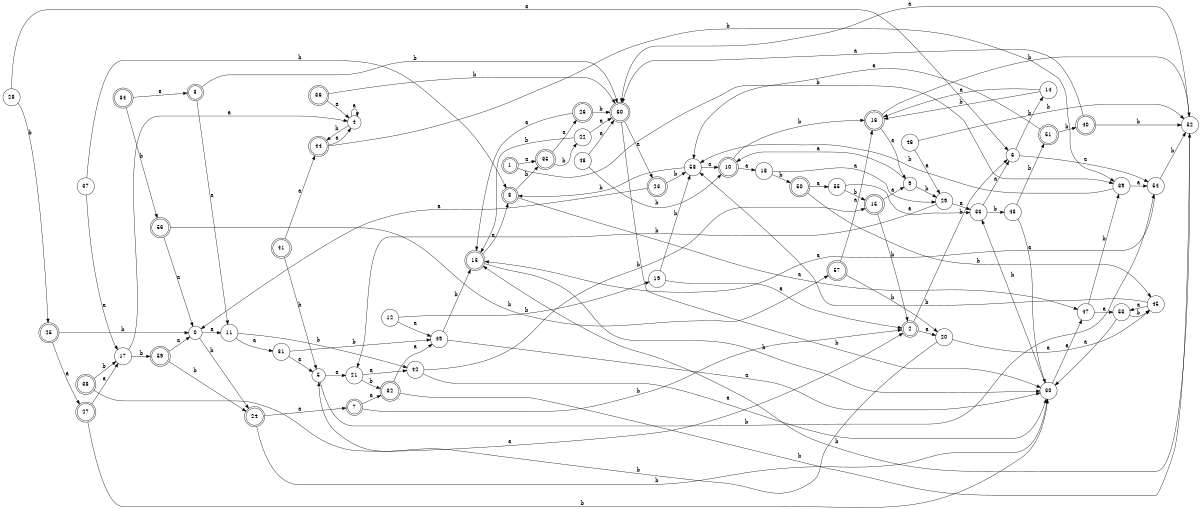 digraph n49_9 {
__start0 [label="" shape="none"];

rankdir=LR;
size="8,5";

s0 [style="filled", color="black", fillcolor="white" shape="circle", label="0"];
s1 [style="rounded,filled", color="black", fillcolor="white" shape="doublecircle", label="1"];
s2 [style="rounded,filled", color="black", fillcolor="white" shape="doublecircle", label="2"];
s3 [style="rounded,filled", color="black", fillcolor="white" shape="doublecircle", label="3"];
s4 [style="filled", color="black", fillcolor="white" shape="circle", label="4"];
s5 [style="filled", color="black", fillcolor="white" shape="circle", label="5"];
s6 [style="filled", color="black", fillcolor="white" shape="circle", label="6"];
s7 [style="rounded,filled", color="black", fillcolor="white" shape="doublecircle", label="7"];
s8 [style="rounded,filled", color="black", fillcolor="white" shape="doublecircle", label="8"];
s9 [style="filled", color="black", fillcolor="white" shape="circle", label="9"];
s10 [style="rounded,filled", color="black", fillcolor="white" shape="doublecircle", label="10"];
s11 [style="filled", color="black", fillcolor="white" shape="circle", label="11"];
s12 [style="filled", color="black", fillcolor="white" shape="circle", label="12"];
s13 [style="rounded,filled", color="black", fillcolor="white" shape="doublecircle", label="13"];
s14 [style="filled", color="black", fillcolor="white" shape="circle", label="14"];
s15 [style="rounded,filled", color="black", fillcolor="white" shape="doublecircle", label="15"];
s16 [style="rounded,filled", color="black", fillcolor="white" shape="doublecircle", label="16"];
s17 [style="filled", color="black", fillcolor="white" shape="circle", label="17"];
s18 [style="filled", color="black", fillcolor="white" shape="circle", label="18"];
s19 [style="filled", color="black", fillcolor="white" shape="circle", label="19"];
s20 [style="filled", color="black", fillcolor="white" shape="circle", label="20"];
s21 [style="filled", color="black", fillcolor="white" shape="circle", label="21"];
s22 [style="filled", color="black", fillcolor="white" shape="circle", label="22"];
s23 [style="rounded,filled", color="black", fillcolor="white" shape="doublecircle", label="23"];
s24 [style="rounded,filled", color="black", fillcolor="white" shape="doublecircle", label="24"];
s25 [style="rounded,filled", color="black", fillcolor="white" shape="doublecircle", label="25"];
s26 [style="rounded,filled", color="black", fillcolor="white" shape="doublecircle", label="26"];
s27 [style="rounded,filled", color="black", fillcolor="white" shape="doublecircle", label="27"];
s28 [style="filled", color="black", fillcolor="white" shape="circle", label="28"];
s29 [style="filled", color="black", fillcolor="white" shape="circle", label="29"];
s30 [style="filled", color="black", fillcolor="white" shape="circle", label="30"];
s31 [style="filled", color="black", fillcolor="white" shape="circle", label="31"];
s32 [style="rounded,filled", color="black", fillcolor="white" shape="doublecircle", label="32"];
s33 [style="filled", color="black", fillcolor="white" shape="circle", label="33"];
s34 [style="rounded,filled", color="black", fillcolor="white" shape="doublecircle", label="34"];
s35 [style="rounded,filled", color="black", fillcolor="white" shape="doublecircle", label="35"];
s36 [style="rounded,filled", color="black", fillcolor="white" shape="doublecircle", label="36"];
s37 [style="filled", color="black", fillcolor="white" shape="circle", label="37"];
s38 [style="rounded,filled", color="black", fillcolor="white" shape="doublecircle", label="38"];
s39 [style="filled", color="black", fillcolor="white" shape="circle", label="39"];
s40 [style="rounded,filled", color="black", fillcolor="white" shape="doublecircle", label="40"];
s41 [style="rounded,filled", color="black", fillcolor="white" shape="doublecircle", label="41"];
s42 [style="filled", color="black", fillcolor="white" shape="circle", label="42"];
s43 [style="filled", color="black", fillcolor="white" shape="circle", label="43"];
s44 [style="rounded,filled", color="black", fillcolor="white" shape="doublecircle", label="44"];
s45 [style="filled", color="black", fillcolor="white" shape="circle", label="45"];
s46 [style="filled", color="black", fillcolor="white" shape="circle", label="46"];
s47 [style="filled", color="black", fillcolor="white" shape="circle", label="47"];
s48 [style="filled", color="black", fillcolor="white" shape="circle", label="48"];
s49 [style="filled", color="black", fillcolor="white" shape="circle", label="49"];
s50 [style="rounded,filled", color="black", fillcolor="white" shape="doublecircle", label="50"];
s51 [style="rounded,filled", color="black", fillcolor="white" shape="doublecircle", label="51"];
s52 [style="filled", color="black", fillcolor="white" shape="circle", label="52"];
s53 [style="filled", color="black", fillcolor="white" shape="circle", label="53"];
s54 [style="filled", color="black", fillcolor="white" shape="circle", label="54"];
s55 [style="filled", color="black", fillcolor="white" shape="circle", label="55"];
s56 [style="rounded,filled", color="black", fillcolor="white" shape="doublecircle", label="56"];
s57 [style="rounded,filled", color="black", fillcolor="white" shape="doublecircle", label="57"];
s58 [style="filled", color="black", fillcolor="white" shape="circle", label="58"];
s59 [style="rounded,filled", color="black", fillcolor="white" shape="doublecircle", label="59"];
s60 [style="rounded,filled", color="black", fillcolor="white" shape="doublecircle", label="60"];
s0 -> s11 [label="a"];
s0 -> s24 [label="b"];
s1 -> s35 [label="a"];
s1 -> s39 [label="b"];
s2 -> s20 [label="a"];
s2 -> s6 [label="b"];
s3 -> s11 [label="a"];
s3 -> s60 [label="b"];
s4 -> s4 [label="a"];
s4 -> s44 [label="b"];
s5 -> s21 [label="a"];
s5 -> s54 [label="b"];
s6 -> s54 [label="a"];
s6 -> s14 [label="b"];
s7 -> s32 [label="a"];
s7 -> s2 [label="b"];
s8 -> s47 [label="a"];
s8 -> s35 [label="b"];
s9 -> s10 [label="a"];
s9 -> s29 [label="b"];
s10 -> s18 [label="a"];
s10 -> s16 [label="b"];
s11 -> s31 [label="a"];
s11 -> s42 [label="b"];
s12 -> s49 [label="a"];
s12 -> s19 [label="b"];
s13 -> s8 [label="a"];
s13 -> s30 [label="b"];
s14 -> s16 [label="a"];
s14 -> s16 [label="b"];
s15 -> s9 [label="a"];
s15 -> s2 [label="b"];
s16 -> s9 [label="a"];
s16 -> s52 [label="b"];
s17 -> s4 [label="a"];
s17 -> s59 [label="b"];
s18 -> s29 [label="a"];
s18 -> s50 [label="b"];
s19 -> s2 [label="a"];
s19 -> s58 [label="b"];
s20 -> s45 [label="a"];
s20 -> s5 [label="b"];
s21 -> s42 [label="a"];
s21 -> s32 [label="b"];
s22 -> s60 [label="a"];
s22 -> s13 [label="b"];
s23 -> s0 [label="a"];
s23 -> s58 [label="b"];
s24 -> s7 [label="a"];
s24 -> s30 [label="b"];
s25 -> s27 [label="a"];
s25 -> s0 [label="b"];
s26 -> s13 [label="a"];
s26 -> s60 [label="b"];
s27 -> s17 [label="a"];
s27 -> s30 [label="b"];
s28 -> s6 [label="a"];
s28 -> s25 [label="b"];
s29 -> s33 [label="a"];
s29 -> s21 [label="b"];
s30 -> s47 [label="a"];
s30 -> s33 [label="b"];
s31 -> s5 [label="a"];
s31 -> s49 [label="b"];
s32 -> s49 [label="a"];
s32 -> s52 [label="b"];
s33 -> s6 [label="a"];
s33 -> s43 [label="b"];
s34 -> s3 [label="a"];
s34 -> s56 [label="b"];
s35 -> s26 [label="a"];
s35 -> s22 [label="b"];
s36 -> s4 [label="a"];
s36 -> s60 [label="b"];
s37 -> s17 [label="a"];
s37 -> s8 [label="b"];
s38 -> s2 [label="a"];
s38 -> s17 [label="b"];
s39 -> s54 [label="a"];
s39 -> s58 [label="b"];
s40 -> s60 [label="a"];
s40 -> s52 [label="b"];
s41 -> s44 [label="a"];
s41 -> s5 [label="b"];
s42 -> s30 [label="a"];
s42 -> s15 [label="b"];
s43 -> s30 [label="a"];
s43 -> s51 [label="b"];
s44 -> s4 [label="a"];
s44 -> s39 [label="b"];
s45 -> s53 [label="a"];
s45 -> s58 [label="b"];
s46 -> s29 [label="a"];
s46 -> s52 [label="b"];
s47 -> s53 [label="a"];
s47 -> s39 [label="b"];
s48 -> s60 [label="a"];
s48 -> s10 [label="b"];
s49 -> s30 [label="a"];
s49 -> s13 [label="b"];
s50 -> s55 [label="a"];
s50 -> s45 [label="b"];
s51 -> s58 [label="a"];
s51 -> s40 [label="b"];
s52 -> s60 [label="a"];
s52 -> s13 [label="b"];
s53 -> s30 [label="a"];
s53 -> s45 [label="b"];
s54 -> s13 [label="a"];
s54 -> s52 [label="b"];
s55 -> s33 [label="a"];
s55 -> s15 [label="b"];
s56 -> s0 [label="a"];
s56 -> s57 [label="b"];
s57 -> s16 [label="a"];
s57 -> s20 [label="b"];
s58 -> s10 [label="a"];
s58 -> s8 [label="b"];
s59 -> s0 [label="a"];
s59 -> s24 [label="b"];
s60 -> s23 [label="a"];
s60 -> s30 [label="b"];

}
